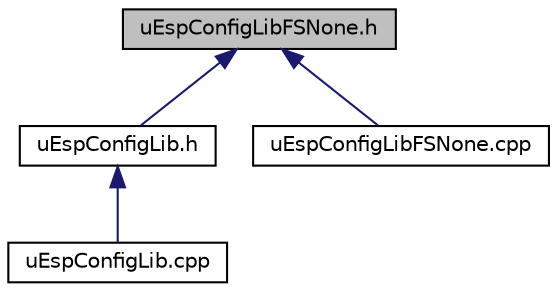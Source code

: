 digraph "uEspConfigLibFSNone.h"
{
 // LATEX_PDF_SIZE
  edge [fontname="Helvetica",fontsize="10",labelfontname="Helvetica",labelfontsize="10"];
  node [fontname="Helvetica",fontsize="10",shape=record];
  Node1 [label="uEspConfigLibFSNone.h",height=0.2,width=0.4,color="black", fillcolor="grey75", style="filled", fontcolor="black",tooltip=" "];
  Node1 -> Node2 [dir="back",color="midnightblue",fontsize="10",style="solid",fontname="Helvetica"];
  Node2 [label="uEspConfigLib.h",height=0.2,width=0.4,color="black", fillcolor="white", style="filled",URL="$uEspConfigLib_8h.html",tooltip=" "];
  Node2 -> Node3 [dir="back",color="midnightblue",fontsize="10",style="solid",fontname="Helvetica"];
  Node3 [label="uEspConfigLib.cpp",height=0.2,width=0.4,color="black", fillcolor="white", style="filled",URL="$uEspConfigLib_8cpp.html",tooltip=" "];
  Node1 -> Node4 [dir="back",color="midnightblue",fontsize="10",style="solid",fontname="Helvetica"];
  Node4 [label="uEspConfigLibFSNone.cpp",height=0.2,width=0.4,color="black", fillcolor="white", style="filled",URL="$uEspConfigLibFSNone_8cpp.html",tooltip=" "];
}
